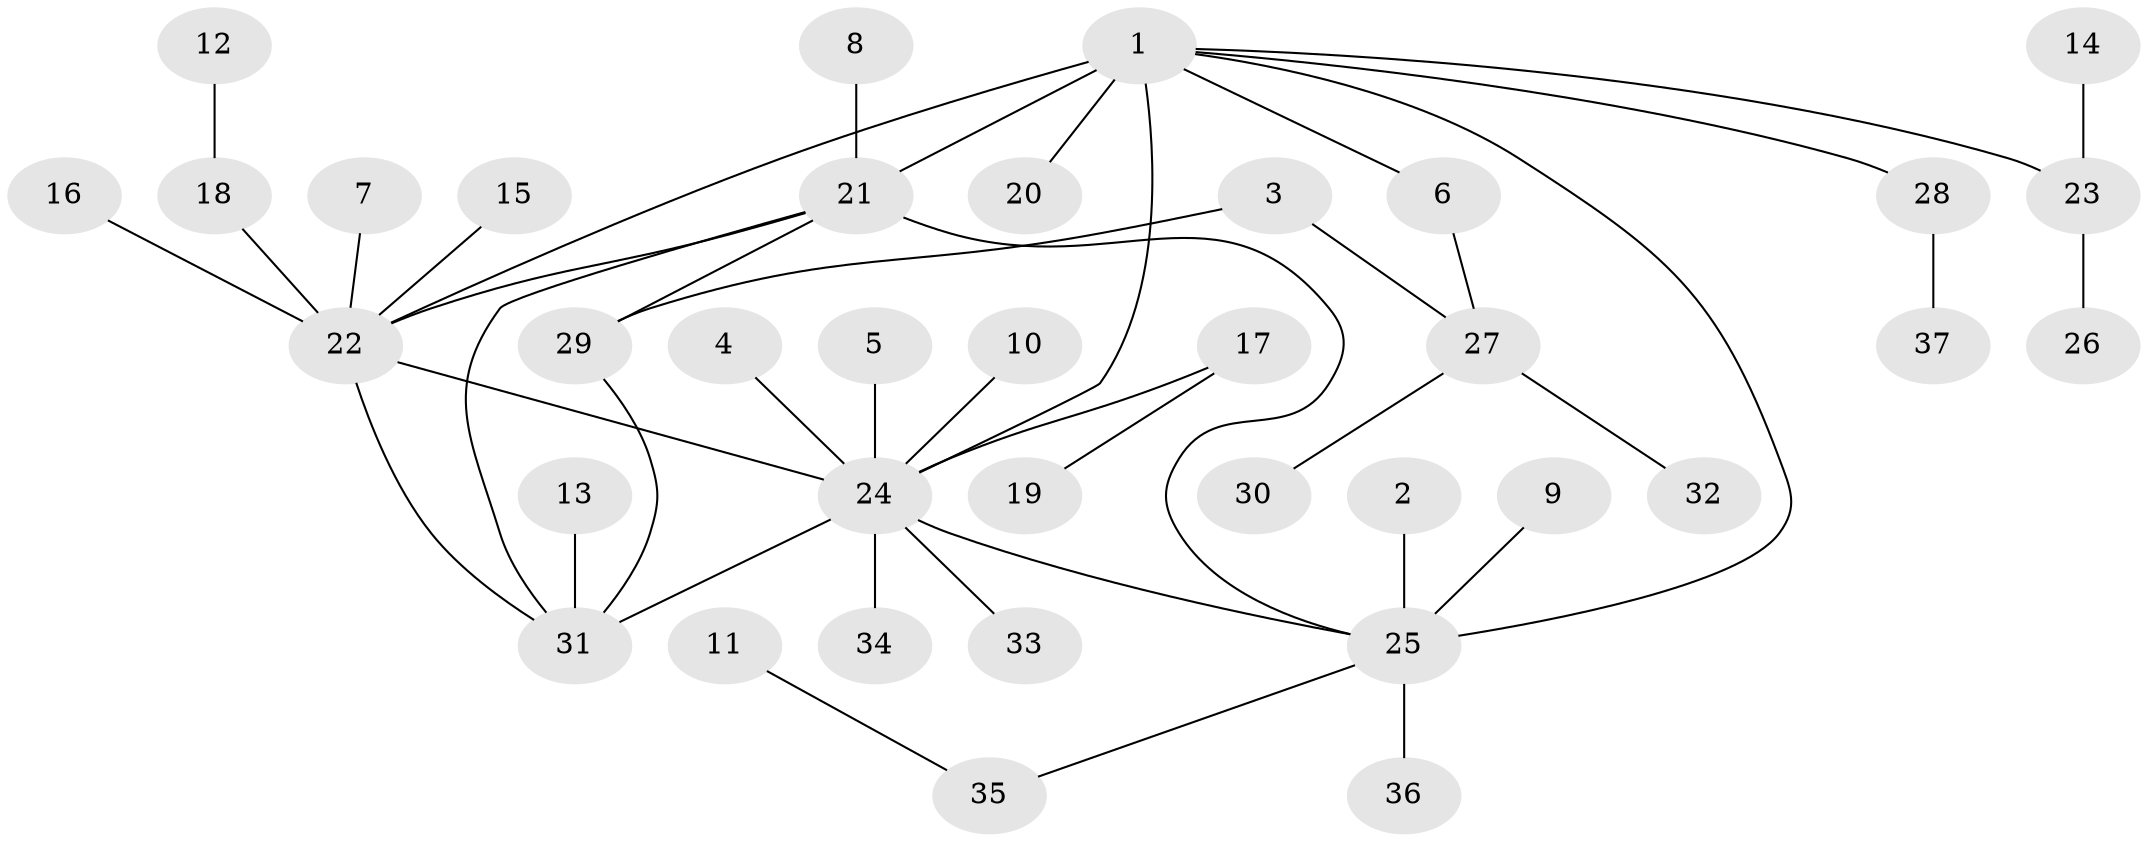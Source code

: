 // original degree distribution, {7: 0.0547945205479452, 3: 0.0547945205479452, 6: 0.0547945205479452, 8: 0.0136986301369863, 4: 0.0547945205479452, 9: 0.0136986301369863, 5: 0.0410958904109589, 1: 0.5753424657534246, 2: 0.136986301369863}
// Generated by graph-tools (version 1.1) at 2025/26/03/09/25 03:26:38]
// undirected, 37 vertices, 44 edges
graph export_dot {
graph [start="1"]
  node [color=gray90,style=filled];
  1;
  2;
  3;
  4;
  5;
  6;
  7;
  8;
  9;
  10;
  11;
  12;
  13;
  14;
  15;
  16;
  17;
  18;
  19;
  20;
  21;
  22;
  23;
  24;
  25;
  26;
  27;
  28;
  29;
  30;
  31;
  32;
  33;
  34;
  35;
  36;
  37;
  1 -- 6 [weight=1.0];
  1 -- 20 [weight=1.0];
  1 -- 21 [weight=2.0];
  1 -- 22 [weight=3.0];
  1 -- 23 [weight=2.0];
  1 -- 24 [weight=1.0];
  1 -- 25 [weight=2.0];
  1 -- 28 [weight=1.0];
  2 -- 25 [weight=1.0];
  3 -- 27 [weight=1.0];
  3 -- 29 [weight=1.0];
  4 -- 24 [weight=1.0];
  5 -- 24 [weight=1.0];
  6 -- 27 [weight=1.0];
  7 -- 22 [weight=1.0];
  8 -- 21 [weight=1.0];
  9 -- 25 [weight=1.0];
  10 -- 24 [weight=1.0];
  11 -- 35 [weight=1.0];
  12 -- 18 [weight=1.0];
  13 -- 31 [weight=1.0];
  14 -- 23 [weight=1.0];
  15 -- 22 [weight=1.0];
  16 -- 22 [weight=1.0];
  17 -- 19 [weight=1.0];
  17 -- 24 [weight=2.0];
  18 -- 22 [weight=1.0];
  21 -- 22 [weight=1.0];
  21 -- 25 [weight=1.0];
  21 -- 29 [weight=1.0];
  21 -- 31 [weight=1.0];
  22 -- 24 [weight=2.0];
  22 -- 31 [weight=1.0];
  23 -- 26 [weight=1.0];
  24 -- 25 [weight=1.0];
  24 -- 31 [weight=1.0];
  24 -- 33 [weight=1.0];
  24 -- 34 [weight=1.0];
  25 -- 35 [weight=1.0];
  25 -- 36 [weight=1.0];
  27 -- 30 [weight=1.0];
  27 -- 32 [weight=1.0];
  28 -- 37 [weight=1.0];
  29 -- 31 [weight=1.0];
}
